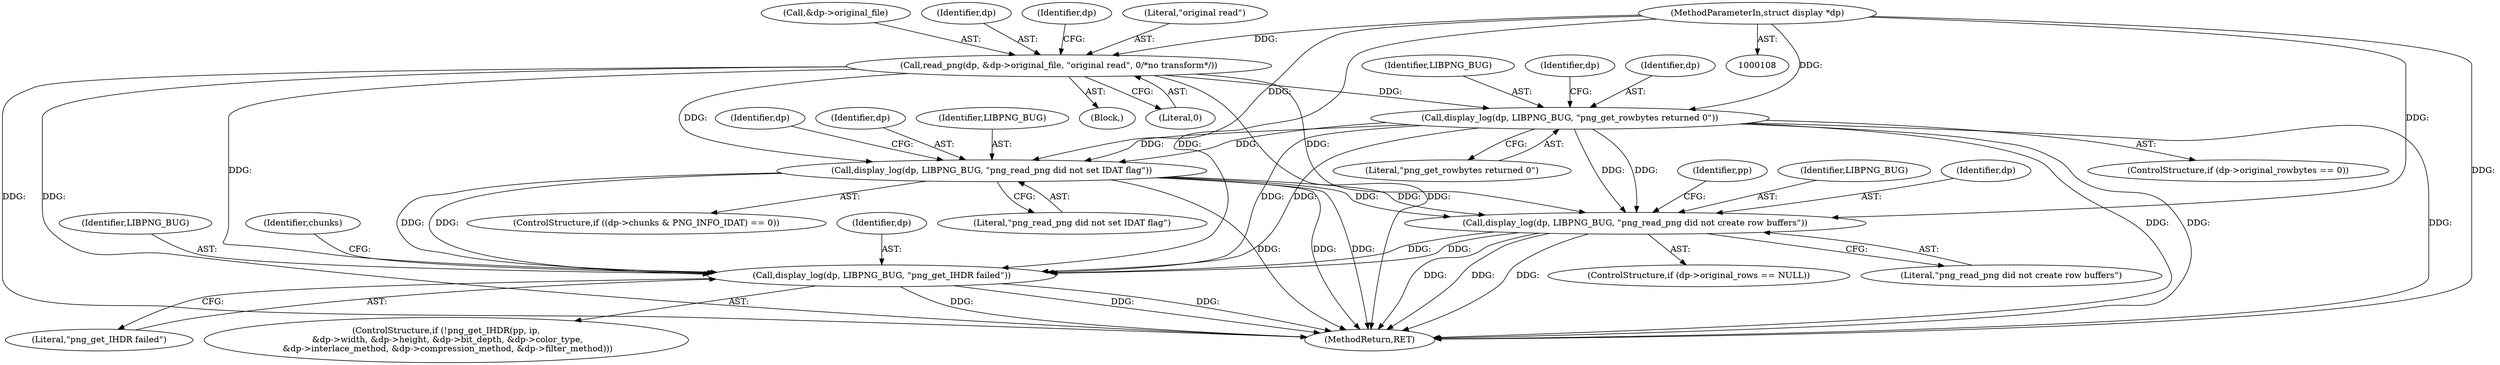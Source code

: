 digraph "0_Android_9d4853418ab2f754c2b63e091c29c5529b8b86ca_25@pointer" {
"1000184" [label="(Call,display_log(dp, LIBPNG_BUG, \"png_read_png did not set IDAT flag\"))"];
"1000113" [label="(Call,read_png(dp, &dp->original_file, \"original read\", 0/*no transform*/))"];
"1000109" [label="(MethodParameterIn,struct display *dp)"];
"1000164" [label="(Call,display_log(dp, LIBPNG_BUG, \"png_get_rowbytes returned 0\"))"];
"1000201" [label="(Call,display_log(dp, LIBPNG_BUG, \"png_read_png did not create row buffers\"))"];
"1000238" [label="(Call,display_log(dp, LIBPNG_BUG, \"png_get_IHDR failed\"))"];
"1000205" [label="(ControlStructure,if (!png_get_IHDR(pp, ip,\n &dp->width, &dp->height, &dp->bit_depth, &dp->color_type,\n &dp->interlace_method, &dp->compression_method, &dp->filter_method)))"];
"1000201" [label="(Call,display_log(dp, LIBPNG_BUG, \"png_read_png did not create row buffers\"))"];
"1000195" [label="(ControlStructure,if (dp->original_rows == NULL))"];
"1000190" [label="(Identifier,dp)"];
"1000185" [label="(Identifier,dp)"];
"1000245" [label="(Identifier,chunks)"];
"1000110" [label="(Block,)"];
"1000208" [label="(Identifier,pp)"];
"1000176" [label="(ControlStructure,if ((dp->chunks & PNG_INFO_IDAT) == 0))"];
"1000119" [label="(Literal,\"original read\")"];
"1000109" [label="(MethodParameterIn,struct display *dp)"];
"1000203" [label="(Identifier,LIBPNG_BUG)"];
"1000113" [label="(Call,read_png(dp, &dp->original_file, \"original read\", 0/*no transform*/))"];
"1000120" [label="(Literal,0)"];
"1000166" [label="(Identifier,LIBPNG_BUG)"];
"1000170" [label="(Identifier,dp)"];
"1000202" [label="(Identifier,dp)"];
"1000241" [label="(Literal,\"png_get_IHDR failed\")"];
"1000239" [label="(Identifier,dp)"];
"1000187" [label="(Literal,\"png_read_png did not set IDAT flag\")"];
"1000240" [label="(Identifier,LIBPNG_BUG)"];
"1000186" [label="(Identifier,LIBPNG_BUG)"];
"1000388" [label="(MethodReturn,RET)"];
"1000204" [label="(Literal,\"png_read_png did not create row buffers\")"];
"1000164" [label="(Call,display_log(dp, LIBPNG_BUG, \"png_get_rowbytes returned 0\"))"];
"1000238" [label="(Call,display_log(dp, LIBPNG_BUG, \"png_get_IHDR failed\"))"];
"1000165" [label="(Identifier,dp)"];
"1000115" [label="(Call,&dp->original_file)"];
"1000114" [label="(Identifier,dp)"];
"1000158" [label="(ControlStructure,if (dp->original_rowbytes == 0))"];
"1000184" [label="(Call,display_log(dp, LIBPNG_BUG, \"png_read_png did not set IDAT flag\"))"];
"1000124" [label="(Identifier,dp)"];
"1000167" [label="(Literal,\"png_get_rowbytes returned 0\")"];
"1000184" -> "1000176"  [label="AST: "];
"1000184" -> "1000187"  [label="CFG: "];
"1000185" -> "1000184"  [label="AST: "];
"1000186" -> "1000184"  [label="AST: "];
"1000187" -> "1000184"  [label="AST: "];
"1000190" -> "1000184"  [label="CFG: "];
"1000184" -> "1000388"  [label="DDG: "];
"1000184" -> "1000388"  [label="DDG: "];
"1000184" -> "1000388"  [label="DDG: "];
"1000113" -> "1000184"  [label="DDG: "];
"1000164" -> "1000184"  [label="DDG: "];
"1000164" -> "1000184"  [label="DDG: "];
"1000109" -> "1000184"  [label="DDG: "];
"1000184" -> "1000201"  [label="DDG: "];
"1000184" -> "1000201"  [label="DDG: "];
"1000184" -> "1000238"  [label="DDG: "];
"1000184" -> "1000238"  [label="DDG: "];
"1000113" -> "1000110"  [label="AST: "];
"1000113" -> "1000120"  [label="CFG: "];
"1000114" -> "1000113"  [label="AST: "];
"1000115" -> "1000113"  [label="AST: "];
"1000119" -> "1000113"  [label="AST: "];
"1000120" -> "1000113"  [label="AST: "];
"1000124" -> "1000113"  [label="CFG: "];
"1000113" -> "1000388"  [label="DDG: "];
"1000113" -> "1000388"  [label="DDG: "];
"1000113" -> "1000388"  [label="DDG: "];
"1000109" -> "1000113"  [label="DDG: "];
"1000113" -> "1000164"  [label="DDG: "];
"1000113" -> "1000201"  [label="DDG: "];
"1000113" -> "1000238"  [label="DDG: "];
"1000109" -> "1000108"  [label="AST: "];
"1000109" -> "1000388"  [label="DDG: "];
"1000109" -> "1000164"  [label="DDG: "];
"1000109" -> "1000201"  [label="DDG: "];
"1000109" -> "1000238"  [label="DDG: "];
"1000164" -> "1000158"  [label="AST: "];
"1000164" -> "1000167"  [label="CFG: "];
"1000165" -> "1000164"  [label="AST: "];
"1000166" -> "1000164"  [label="AST: "];
"1000167" -> "1000164"  [label="AST: "];
"1000170" -> "1000164"  [label="CFG: "];
"1000164" -> "1000388"  [label="DDG: "];
"1000164" -> "1000388"  [label="DDG: "];
"1000164" -> "1000388"  [label="DDG: "];
"1000164" -> "1000201"  [label="DDG: "];
"1000164" -> "1000201"  [label="DDG: "];
"1000164" -> "1000238"  [label="DDG: "];
"1000164" -> "1000238"  [label="DDG: "];
"1000201" -> "1000195"  [label="AST: "];
"1000201" -> "1000204"  [label="CFG: "];
"1000202" -> "1000201"  [label="AST: "];
"1000203" -> "1000201"  [label="AST: "];
"1000204" -> "1000201"  [label="AST: "];
"1000208" -> "1000201"  [label="CFG: "];
"1000201" -> "1000388"  [label="DDG: "];
"1000201" -> "1000388"  [label="DDG: "];
"1000201" -> "1000388"  [label="DDG: "];
"1000201" -> "1000238"  [label="DDG: "];
"1000201" -> "1000238"  [label="DDG: "];
"1000238" -> "1000205"  [label="AST: "];
"1000238" -> "1000241"  [label="CFG: "];
"1000239" -> "1000238"  [label="AST: "];
"1000240" -> "1000238"  [label="AST: "];
"1000241" -> "1000238"  [label="AST: "];
"1000245" -> "1000238"  [label="CFG: "];
"1000238" -> "1000388"  [label="DDG: "];
"1000238" -> "1000388"  [label="DDG: "];
"1000238" -> "1000388"  [label="DDG: "];
}

